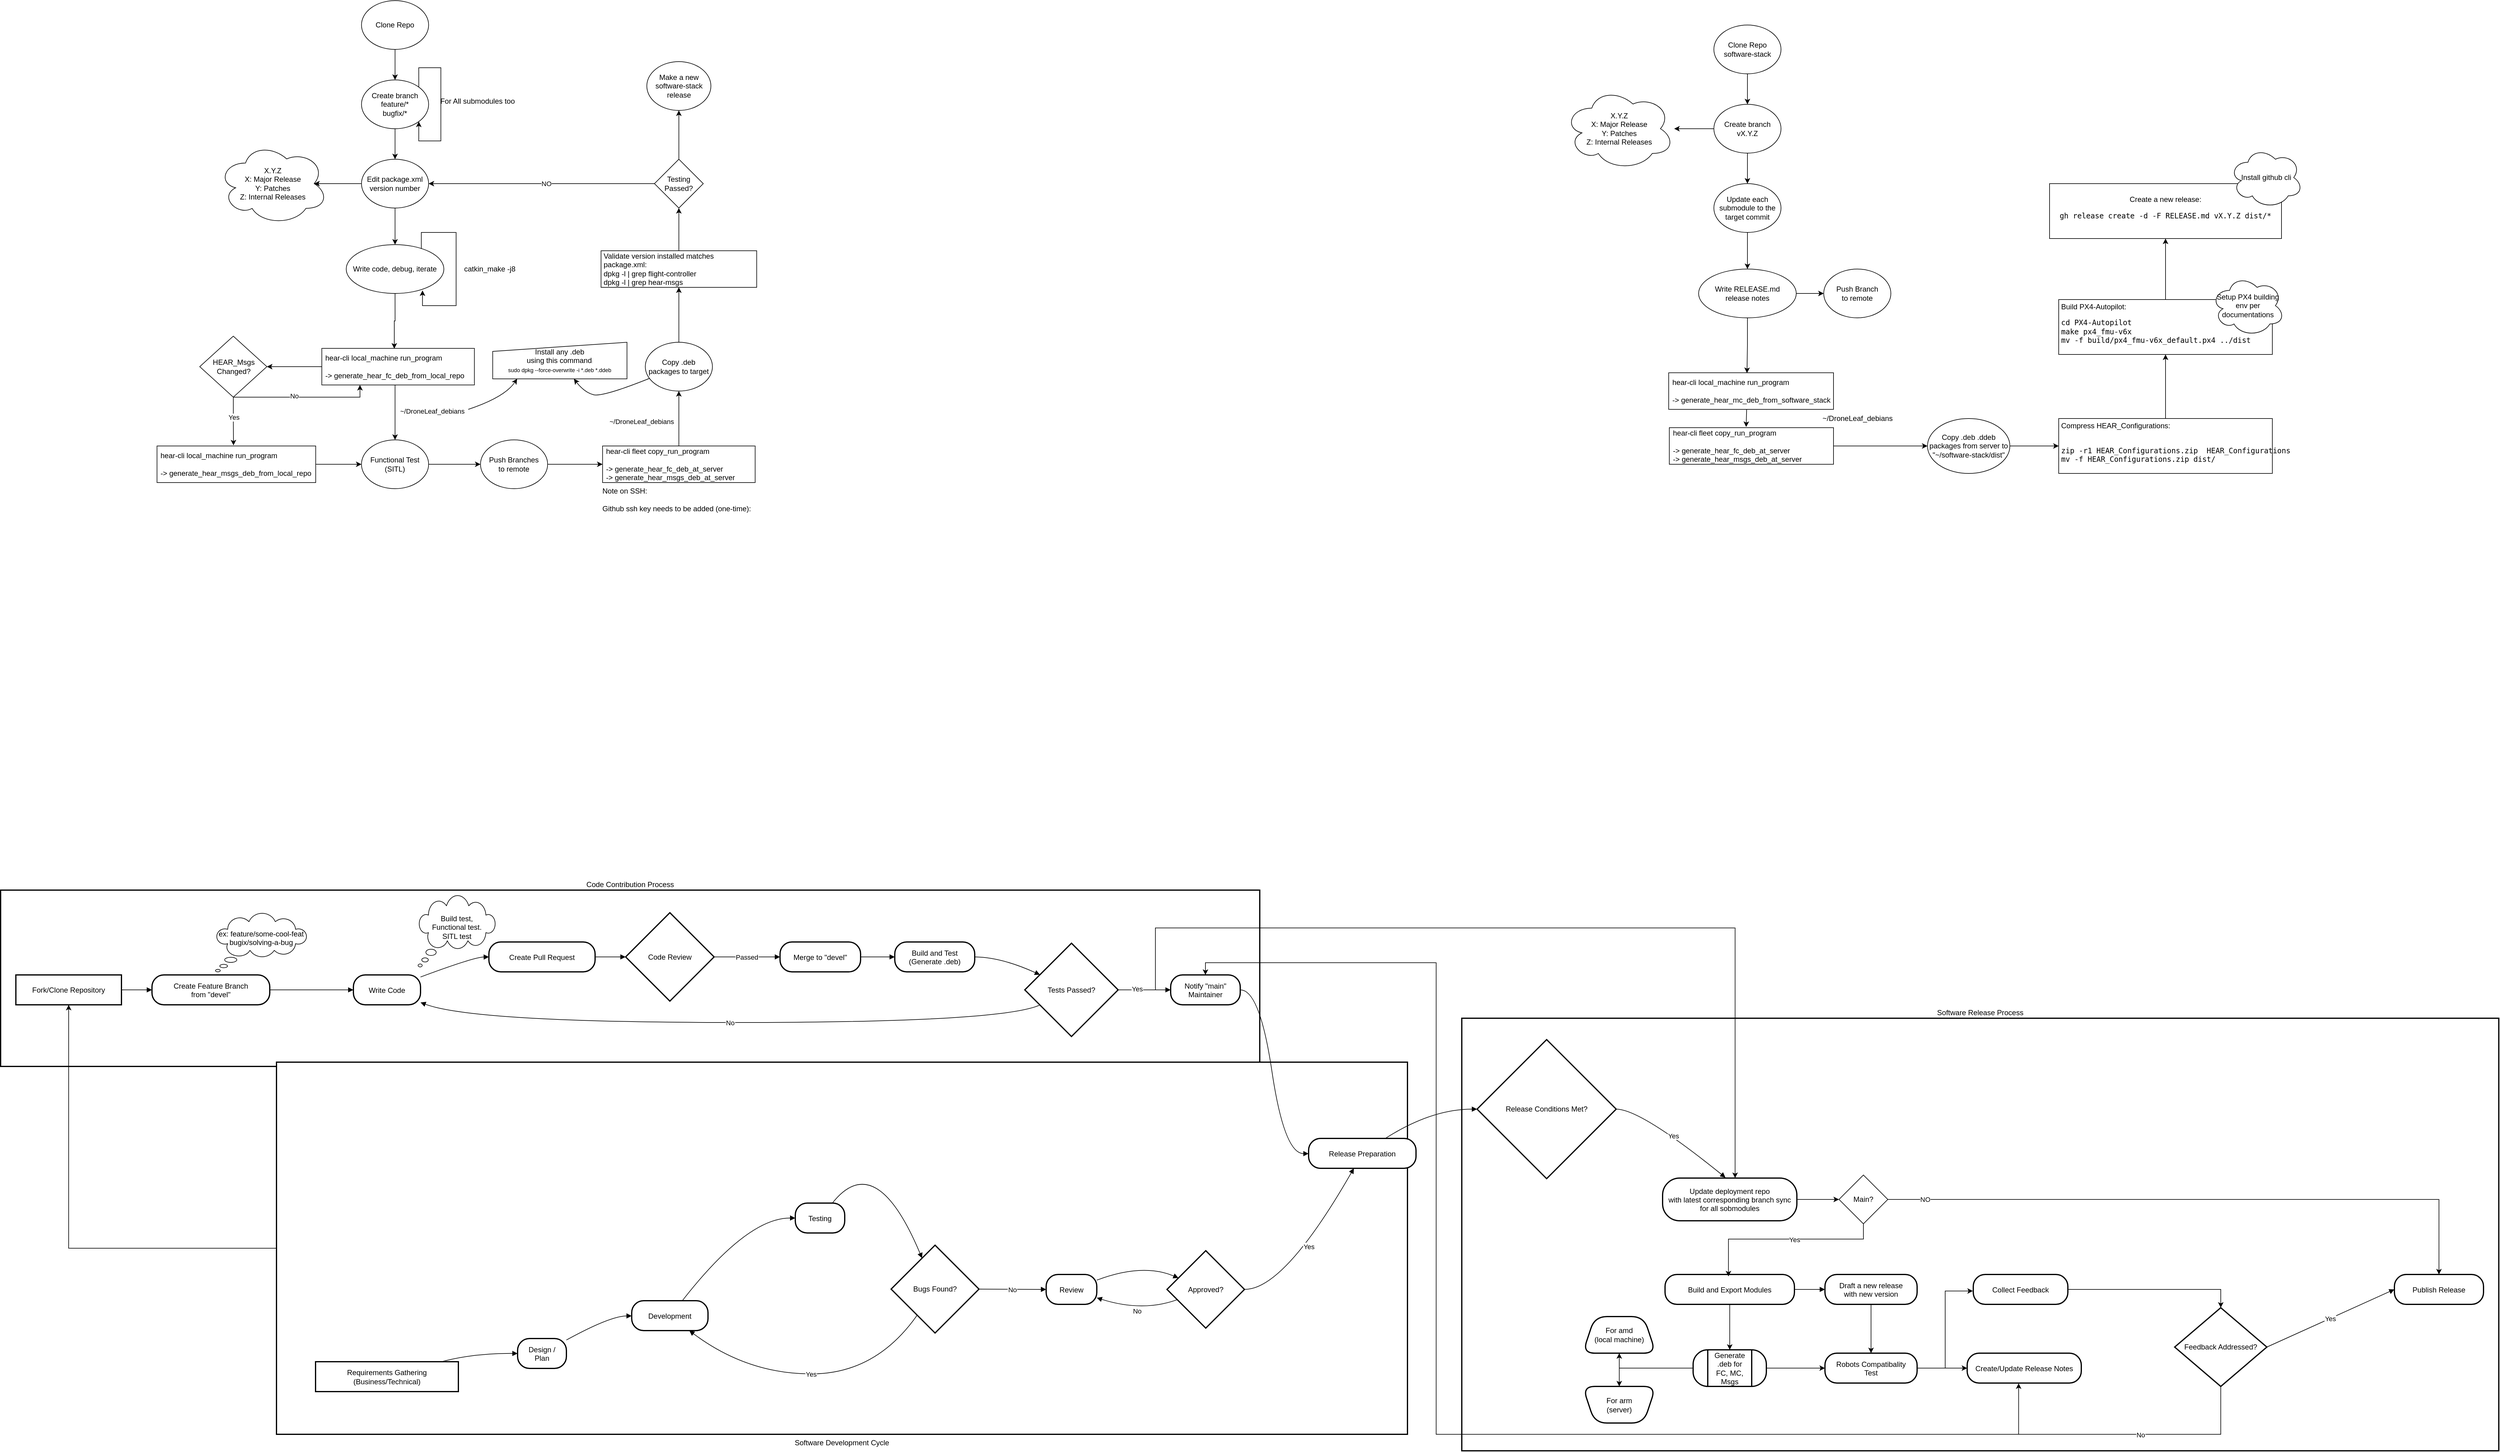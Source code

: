 <mxfile version="26.2.2">
  <diagram name="Page-1" id="k66y7jPjU1f3B72YmLSx">
    <mxGraphModel dx="5983" dy="4837" grid="1" gridSize="10" guides="1" tooltips="1" connect="1" arrows="1" fold="1" page="1" pageScale="1" pageWidth="2336" pageHeight="1654" math="0" shadow="0">
      <root>
        <mxCell id="0" />
        <mxCell id="1" parent="0" />
        <mxCell id="eCbq10LQhTBuh1v19OIQ-1" value="Software Release Process" style="whiteSpace=wrap;strokeWidth=2;labelPosition=center;verticalLabelPosition=top;align=center;verticalAlign=bottom;" vertex="1" parent="1">
          <mxGeometry x="2402" y="218" width="1699" height="709" as="geometry" />
        </mxCell>
        <mxCell id="eCbq10LQhTBuh1v19OIQ-2" value="Code Contribution Process" style="whiteSpace=wrap;strokeWidth=2;labelPosition=center;verticalLabelPosition=top;align=center;verticalAlign=bottom;" vertex="1" parent="1">
          <mxGeometry x="8" y="8" width="2063" height="289" as="geometry" />
        </mxCell>
        <mxCell id="eCbq10LQhTBuh1v19OIQ-3" style="edgeStyle=orthogonalEdgeStyle;rounded=0;orthogonalLoop=1;jettySize=auto;html=1;" edge="1" parent="1" source="eCbq10LQhTBuh1v19OIQ-4" target="eCbq10LQhTBuh1v19OIQ-13">
          <mxGeometry relative="1" as="geometry" />
        </mxCell>
        <mxCell id="eCbq10LQhTBuh1v19OIQ-4" value="Software Development Cycle" style="whiteSpace=wrap;strokeWidth=2;labelPosition=center;verticalLabelPosition=bottom;align=center;verticalAlign=top;" vertex="1" parent="1">
          <mxGeometry x="460" y="290" width="1853" height="610" as="geometry" />
        </mxCell>
        <mxCell id="eCbq10LQhTBuh1v19OIQ-5" value="Requirements Gathering &#xa;(Business/Technical)" style="whiteSpace=wrap;strokeWidth=2;" vertex="1" parent="1">
          <mxGeometry x="524" y="781" width="234" height="49" as="geometry" />
        </mxCell>
        <mxCell id="eCbq10LQhTBuh1v19OIQ-6" value="Design /&#xa;Plan" style="rounded=1;arcSize=40;strokeWidth=2" vertex="1" parent="1">
          <mxGeometry x="855" y="743" width="80" height="49" as="geometry" />
        </mxCell>
        <mxCell id="eCbq10LQhTBuh1v19OIQ-7" value="Development" style="rounded=1;arcSize=40;strokeWidth=2" vertex="1" parent="1">
          <mxGeometry x="1042" y="681" width="125" height="49" as="geometry" />
        </mxCell>
        <mxCell id="eCbq10LQhTBuh1v19OIQ-8" value="Testing" style="rounded=1;arcSize=40;strokeWidth=2" vertex="1" parent="1">
          <mxGeometry x="1310" y="521" width="81" height="49" as="geometry" />
        </mxCell>
        <mxCell id="eCbq10LQhTBuh1v19OIQ-9" value="Bugs Found?" style="rhombus;strokeWidth=2;whiteSpace=wrap;" vertex="1" parent="1">
          <mxGeometry x="1467" y="590" width="144" height="144" as="geometry" />
        </mxCell>
        <mxCell id="eCbq10LQhTBuh1v19OIQ-10" value="Review" style="rounded=1;arcSize=40;strokeWidth=2" vertex="1" parent="1">
          <mxGeometry x="1721" y="638" width="83" height="49" as="geometry" />
        </mxCell>
        <mxCell id="eCbq10LQhTBuh1v19OIQ-11" value="Approved?" style="rhombus;strokeWidth=2;whiteSpace=wrap;" vertex="1" parent="1">
          <mxGeometry x="1919" y="599" width="127" height="127" as="geometry" />
        </mxCell>
        <mxCell id="eCbq10LQhTBuh1v19OIQ-12" value="Release Preparation" style="rounded=1;arcSize=40;strokeWidth=2" vertex="1" parent="1">
          <mxGeometry x="2151" y="415" width="176" height="49" as="geometry" />
        </mxCell>
        <mxCell id="eCbq10LQhTBuh1v19OIQ-13" value="Fork/Clone Repository" style="whiteSpace=wrap;strokeWidth=2;" vertex="1" parent="1">
          <mxGeometry x="33" y="147" width="173" height="49" as="geometry" />
        </mxCell>
        <mxCell id="eCbq10LQhTBuh1v19OIQ-14" value="Create Feature Branch&#xa;from &quot;devel&quot;" style="rounded=1;arcSize=40;strokeWidth=2" vertex="1" parent="1">
          <mxGeometry x="256" y="147" width="193" height="49" as="geometry" />
        </mxCell>
        <mxCell id="eCbq10LQhTBuh1v19OIQ-15" value="Write Code" style="rounded=1;arcSize=40;strokeWidth=2" vertex="1" parent="1">
          <mxGeometry x="586" y="147" width="110" height="49" as="geometry" />
        </mxCell>
        <mxCell id="eCbq10LQhTBuh1v19OIQ-16" value="Create Pull Request" style="rounded=1;arcSize=40;strokeWidth=2" vertex="1" parent="1">
          <mxGeometry x="808" y="93" width="174" height="49" as="geometry" />
        </mxCell>
        <mxCell id="eCbq10LQhTBuh1v19OIQ-17" value="Code Review" style="rhombus;strokeWidth=2;whiteSpace=wrap;" vertex="1" parent="1">
          <mxGeometry x="1032" y="45" width="145" height="145" as="geometry" />
        </mxCell>
        <mxCell id="eCbq10LQhTBuh1v19OIQ-18" value="Merge to &quot;devel&quot;" style="rounded=1;arcSize=40;strokeWidth=2" vertex="1" parent="1">
          <mxGeometry x="1285" y="93" width="132" height="49" as="geometry" />
        </mxCell>
        <mxCell id="eCbq10LQhTBuh1v19OIQ-19" value="Build and Test&#xa;(Generate .deb)" style="rounded=1;arcSize=40;strokeWidth=2" vertex="1" parent="1">
          <mxGeometry x="1473" y="93" width="131" height="49" as="geometry" />
        </mxCell>
        <mxCell id="eCbq10LQhTBuh1v19OIQ-20" value="Tests Passed?" style="rhombus;strokeWidth=2;whiteSpace=wrap;" vertex="1" parent="1">
          <mxGeometry x="1686" y="95" width="153" height="153" as="geometry" />
        </mxCell>
        <mxCell id="eCbq10LQhTBuh1v19OIQ-21" value="Notify &quot;main&quot;&#xa;Maintainer" style="rounded=1;arcSize=40;strokeWidth=2" vertex="1" parent="1">
          <mxGeometry x="1925" y="147" width="114" height="49" as="geometry" />
        </mxCell>
        <mxCell id="eCbq10LQhTBuh1v19OIQ-22" value="Release Conditions Met?" style="rhombus;strokeWidth=2;whiteSpace=wrap;" vertex="1" parent="1">
          <mxGeometry x="2427" y="253" width="228" height="228" as="geometry" />
        </mxCell>
        <mxCell id="eCbq10LQhTBuh1v19OIQ-23" value="" style="edgeStyle=orthogonalEdgeStyle;rounded=0;orthogonalLoop=1;jettySize=auto;html=1;" edge="1" parent="1" source="eCbq10LQhTBuh1v19OIQ-24" target="eCbq10LQhTBuh1v19OIQ-58">
          <mxGeometry relative="1" as="geometry" />
        </mxCell>
        <mxCell id="eCbq10LQhTBuh1v19OIQ-24" value="Build and Export Modules" style="rounded=1;arcSize=40;strokeWidth=2" vertex="1" parent="1">
          <mxGeometry x="2735" y="638" width="212" height="49" as="geometry" />
        </mxCell>
        <mxCell id="eCbq10LQhTBuh1v19OIQ-25" style="edgeStyle=orthogonalEdgeStyle;rounded=0;orthogonalLoop=1;jettySize=auto;html=1;" edge="1" parent="1" source="eCbq10LQhTBuh1v19OIQ-26" target="eCbq10LQhTBuh1v19OIQ-73">
          <mxGeometry relative="1" as="geometry" />
        </mxCell>
        <mxCell id="eCbq10LQhTBuh1v19OIQ-26" value="Draft a new release&#xa;with new version" style="rounded=1;arcSize=40;strokeWidth=2" vertex="1" parent="1">
          <mxGeometry x="2997" y="638" width="151" height="49" as="geometry" />
        </mxCell>
        <mxCell id="eCbq10LQhTBuh1v19OIQ-27" value="Create/Update Release Notes" style="rounded=1;arcSize=40;strokeWidth=2" vertex="1" parent="1">
          <mxGeometry x="3230" y="767" width="187" height="49" as="geometry" />
        </mxCell>
        <mxCell id="eCbq10LQhTBuh1v19OIQ-28" style="edgeStyle=orthogonalEdgeStyle;rounded=0;orthogonalLoop=1;jettySize=auto;html=1;entryX=0.5;entryY=0;entryDx=0;entryDy=0;" edge="1" parent="1" source="eCbq10LQhTBuh1v19OIQ-29" target="eCbq10LQhTBuh1v19OIQ-31">
          <mxGeometry relative="1" as="geometry" />
        </mxCell>
        <mxCell id="eCbq10LQhTBuh1v19OIQ-29" value="Collect Feedback" style="rounded=1;arcSize=40;strokeWidth=2" vertex="1" parent="1">
          <mxGeometry x="3240" y="638" width="155" height="49" as="geometry" />
        </mxCell>
        <mxCell id="eCbq10LQhTBuh1v19OIQ-30" style="edgeStyle=orthogonalEdgeStyle;rounded=0;orthogonalLoop=1;jettySize=auto;html=1;entryX=0.5;entryY=0;entryDx=0;entryDy=0;" edge="1" parent="1" source="eCbq10LQhTBuh1v19OIQ-31" target="eCbq10LQhTBuh1v19OIQ-21">
          <mxGeometry relative="1" as="geometry">
            <Array as="points">
              <mxPoint x="3646" y="900" />
              <mxPoint x="2360" y="900" />
              <mxPoint x="2360" y="127" />
              <mxPoint x="1982" y="127" />
            </Array>
          </mxGeometry>
        </mxCell>
        <mxCell id="eCbq10LQhTBuh1v19OIQ-31" value="Feedback Addressed?" style="rhombus;strokeWidth=2;whiteSpace=wrap;" vertex="1" parent="1">
          <mxGeometry x="3570" y="692.5" width="151" height="129" as="geometry" />
        </mxCell>
        <mxCell id="eCbq10LQhTBuh1v19OIQ-32" value="Publish Release" style="rounded=1;arcSize=40;strokeWidth=2" vertex="1" parent="1">
          <mxGeometry x="3930" y="638" width="146" height="49" as="geometry" />
        </mxCell>
        <mxCell id="eCbq10LQhTBuh1v19OIQ-33" value="" style="curved=1;startArrow=none;endArrow=block;exitX=0.89;exitY=-0.01;entryX=0;entryY=0.5;" edge="1" parent="1" source="eCbq10LQhTBuh1v19OIQ-5" target="eCbq10LQhTBuh1v19OIQ-6">
          <mxGeometry relative="1" as="geometry">
            <Array as="points">
              <mxPoint x="783" y="767" />
            </Array>
          </mxGeometry>
        </mxCell>
        <mxCell id="eCbq10LQhTBuh1v19OIQ-34" value="" style="curved=1;startArrow=none;endArrow=block;exitX=1;exitY=0.05;entryX=0;entryY=0.51;" edge="1" parent="1" source="eCbq10LQhTBuh1v19OIQ-6" target="eCbq10LQhTBuh1v19OIQ-7">
          <mxGeometry relative="1" as="geometry">
            <Array as="points">
              <mxPoint x="1007" y="706" />
            </Array>
          </mxGeometry>
        </mxCell>
        <mxCell id="eCbq10LQhTBuh1v19OIQ-35" value="" style="curved=1;startArrow=none;endArrow=block;exitX=0.66;exitY=0.01;entryX=0;entryY=0.5;" edge="1" parent="1" source="eCbq10LQhTBuh1v19OIQ-7" target="eCbq10LQhTBuh1v19OIQ-8">
          <mxGeometry relative="1" as="geometry">
            <Array as="points">
              <mxPoint x="1231" y="545" />
            </Array>
          </mxGeometry>
        </mxCell>
        <mxCell id="eCbq10LQhTBuh1v19OIQ-36" value="" style="curved=1;startArrow=none;endArrow=block;exitX=0.75;exitY=0;entryX=0.29;entryY=0;" edge="1" parent="1" source="eCbq10LQhTBuh1v19OIQ-8" target="eCbq10LQhTBuh1v19OIQ-9">
          <mxGeometry relative="1" as="geometry">
            <Array as="points">
              <mxPoint x="1442" y="431" />
            </Array>
          </mxGeometry>
        </mxCell>
        <mxCell id="eCbq10LQhTBuh1v19OIQ-37" value="Yes" style="curved=1;startArrow=none;endArrow=block;exitX=0.15;exitY=1.01;entryX=0.76;entryY=1.01;" edge="1" parent="1" source="eCbq10LQhTBuh1v19OIQ-9" target="eCbq10LQhTBuh1v19OIQ-7">
          <mxGeometry relative="1" as="geometry">
            <Array as="points">
              <mxPoint x="1442" y="801" />
              <mxPoint x="1231" y="801" />
            </Array>
          </mxGeometry>
        </mxCell>
        <mxCell id="eCbq10LQhTBuh1v19OIQ-38" value="No" style="curved=1;startArrow=none;endArrow=block;exitX=1;exitY=0.5;entryX=0;entryY=0.5;" edge="1" parent="1" source="eCbq10LQhTBuh1v19OIQ-9" target="eCbq10LQhTBuh1v19OIQ-10">
          <mxGeometry relative="1" as="geometry">
            <Array as="points" />
          </mxGeometry>
        </mxCell>
        <mxCell id="eCbq10LQhTBuh1v19OIQ-39" value="" style="curved=1;startArrow=none;endArrow=block;exitX=1;exitY=0.19;entryX=0;entryY=0.29;" edge="1" parent="1" source="eCbq10LQhTBuh1v19OIQ-10" target="eCbq10LQhTBuh1v19OIQ-11">
          <mxGeometry relative="1" as="geometry">
            <Array as="points">
              <mxPoint x="1879" y="619" />
            </Array>
          </mxGeometry>
        </mxCell>
        <mxCell id="eCbq10LQhTBuh1v19OIQ-40" value="Yes" style="curved=1;startArrow=none;endArrow=block;exitX=1;exitY=0.5;entryX=0.42;entryY=1.01;" edge="1" parent="1" source="eCbq10LQhTBuh1v19OIQ-11" target="eCbq10LQhTBuh1v19OIQ-12">
          <mxGeometry relative="1" as="geometry">
            <Array as="points">
              <mxPoint x="2111" y="663" />
            </Array>
          </mxGeometry>
        </mxCell>
        <mxCell id="eCbq10LQhTBuh1v19OIQ-41" value="No" style="curved=1;startArrow=none;endArrow=block;exitX=0;exitY=0.68;entryX=1;entryY=0.78;" edge="1" parent="1" source="eCbq10LQhTBuh1v19OIQ-11" target="eCbq10LQhTBuh1v19OIQ-10">
          <mxGeometry relative="1" as="geometry">
            <Array as="points">
              <mxPoint x="1879" y="700" />
            </Array>
          </mxGeometry>
        </mxCell>
        <mxCell id="eCbq10LQhTBuh1v19OIQ-42" value="" style="curved=1;startArrow=none;endArrow=block;exitX=1;exitY=0.5;entryX=0;entryY=0.5;" edge="1" parent="1" source="eCbq10LQhTBuh1v19OIQ-13" target="eCbq10LQhTBuh1v19OIQ-14">
          <mxGeometry relative="1" as="geometry">
            <Array as="points" />
          </mxGeometry>
        </mxCell>
        <mxCell id="eCbq10LQhTBuh1v19OIQ-43" value="" style="curved=1;startArrow=none;endArrow=block;exitX=1;exitY=0.5;entryX=0;entryY=0.5;" edge="1" parent="1" source="eCbq10LQhTBuh1v19OIQ-14" target="eCbq10LQhTBuh1v19OIQ-15">
          <mxGeometry relative="1" as="geometry">
            <Array as="points" />
          </mxGeometry>
        </mxCell>
        <mxCell id="eCbq10LQhTBuh1v19OIQ-44" value="" style="curved=1;startArrow=none;endArrow=block;exitX=1;exitY=0.07;entryX=0;entryY=0.5;" edge="1" parent="1" source="eCbq10LQhTBuh1v19OIQ-15" target="eCbq10LQhTBuh1v19OIQ-16">
          <mxGeometry relative="1" as="geometry">
            <Array as="points">
              <mxPoint x="783" y="118" />
            </Array>
          </mxGeometry>
        </mxCell>
        <mxCell id="eCbq10LQhTBuh1v19OIQ-45" value="" style="curved=1;startArrow=none;endArrow=block;exitX=1;exitY=0.5;entryX=0;entryY=0.5;" edge="1" parent="1" source="eCbq10LQhTBuh1v19OIQ-16" target="eCbq10LQhTBuh1v19OIQ-17">
          <mxGeometry relative="1" as="geometry">
            <Array as="points" />
          </mxGeometry>
        </mxCell>
        <mxCell id="eCbq10LQhTBuh1v19OIQ-46" value="Passed" style="curved=1;startArrow=none;endArrow=block;exitX=1;exitY=0.5;entryX=0;entryY=0.5;" edge="1" parent="1" source="eCbq10LQhTBuh1v19OIQ-17" target="eCbq10LQhTBuh1v19OIQ-18">
          <mxGeometry relative="1" as="geometry">
            <Array as="points" />
          </mxGeometry>
        </mxCell>
        <mxCell id="eCbq10LQhTBuh1v19OIQ-47" value="" style="curved=1;startArrow=none;endArrow=block;exitX=1;exitY=0.5;entryX=0;entryY=0.5;" edge="1" parent="1" source="eCbq10LQhTBuh1v19OIQ-18" target="eCbq10LQhTBuh1v19OIQ-19">
          <mxGeometry relative="1" as="geometry">
            <Array as="points" />
          </mxGeometry>
        </mxCell>
        <mxCell id="eCbq10LQhTBuh1v19OIQ-48" value="" style="curved=1;startArrow=none;endArrow=block;exitX=1.01;exitY=0.5;entryX=0;entryY=0.26;" edge="1" parent="1" source="eCbq10LQhTBuh1v19OIQ-19" target="eCbq10LQhTBuh1v19OIQ-20">
          <mxGeometry relative="1" as="geometry">
            <Array as="points">
              <mxPoint x="1648" y="118" />
            </Array>
          </mxGeometry>
        </mxCell>
        <mxCell id="eCbq10LQhTBuh1v19OIQ-49" value="" style="curved=1;startArrow=none;endArrow=block;exitX=1.01;exitY=0.5;entryX=0;entryY=0.51;" edge="1" parent="1" source="eCbq10LQhTBuh1v19OIQ-21" target="eCbq10LQhTBuh1v19OIQ-12">
          <mxGeometry relative="1" as="geometry">
            <Array as="points">
              <mxPoint x="2071" y="171" />
              <mxPoint x="2111" y="440" />
            </Array>
          </mxGeometry>
        </mxCell>
        <mxCell id="eCbq10LQhTBuh1v19OIQ-50" value="No" style="curved=1;startArrow=none;endArrow=block;exitX=0;exitY=0.74;entryX=1;entryY=0.92;" edge="1" parent="1" source="eCbq10LQhTBuh1v19OIQ-20" target="eCbq10LQhTBuh1v19OIQ-15">
          <mxGeometry relative="1" as="geometry">
            <Array as="points">
              <mxPoint x="1648" y="225" />
              <mxPoint x="783" y="225" />
            </Array>
          </mxGeometry>
        </mxCell>
        <mxCell id="eCbq10LQhTBuh1v19OIQ-51" value="" style="curved=1;startArrow=none;endArrow=block;exitX=0.71;exitY=0.01;entryX=0;entryY=0.5;" edge="1" parent="1" source="eCbq10LQhTBuh1v19OIQ-12" target="eCbq10LQhTBuh1v19OIQ-22">
          <mxGeometry relative="1" as="geometry">
            <Array as="points">
              <mxPoint x="2352" y="367" />
            </Array>
          </mxGeometry>
        </mxCell>
        <mxCell id="eCbq10LQhTBuh1v19OIQ-52" value="Yes" style="curved=1;startArrow=none;endArrow=block;exitX=1;exitY=0.5;entryX=0.468;entryY=-0.012;entryDx=0;entryDy=0;entryPerimeter=0;" edge="1" parent="1" source="eCbq10LQhTBuh1v19OIQ-22" target="eCbq10LQhTBuh1v19OIQ-64">
          <mxGeometry relative="1" as="geometry">
            <Array as="points">
              <mxPoint x="2695" y="367" />
            </Array>
          </mxGeometry>
        </mxCell>
        <mxCell id="eCbq10LQhTBuh1v19OIQ-53" value="" style="curved=1;startArrow=none;endArrow=block;exitX=1;exitY=0.5;entryX=0;entryY=0.5;" edge="1" parent="1" source="eCbq10LQhTBuh1v19OIQ-24" target="eCbq10LQhTBuh1v19OIQ-26">
          <mxGeometry relative="1" as="geometry">
            <Array as="points" />
          </mxGeometry>
        </mxCell>
        <mxCell id="eCbq10LQhTBuh1v19OIQ-54" value="Yes" style="curved=1;startArrow=none;endArrow=block;exitX=1;exitY=0.5;entryX=0;entryY=0.5;" edge="1" parent="1" source="eCbq10LQhTBuh1v19OIQ-31" target="eCbq10LQhTBuh1v19OIQ-32">
          <mxGeometry relative="1" as="geometry">
            <Array as="points" />
          </mxGeometry>
        </mxCell>
        <mxCell id="eCbq10LQhTBuh1v19OIQ-55" value="ex: feature/some-cool-feat&lt;br&gt;&lt;div&gt;bugix/solving-a-bug&lt;/div&gt;&lt;div&gt;&lt;br&gt;&lt;/div&gt;" style="whiteSpace=wrap;html=1;shape=mxgraph.basic.cloud_callout" vertex="1" parent="1">
          <mxGeometry x="360" y="46" width="150" height="96" as="geometry" />
        </mxCell>
        <mxCell id="eCbq10LQhTBuh1v19OIQ-56" value="" style="edgeStyle=orthogonalEdgeStyle;rounded=0;orthogonalLoop=1;jettySize=auto;html=1;entryX=0.5;entryY=1;entryDx=0;entryDy=0;" edge="1" parent="1" source="eCbq10LQhTBuh1v19OIQ-58" target="eCbq10LQhTBuh1v19OIQ-59">
          <mxGeometry relative="1" as="geometry" />
        </mxCell>
        <mxCell id="eCbq10LQhTBuh1v19OIQ-57" style="edgeStyle=orthogonalEdgeStyle;rounded=0;orthogonalLoop=1;jettySize=auto;html=1;" edge="1" parent="1" source="eCbq10LQhTBuh1v19OIQ-58" target="eCbq10LQhTBuh1v19OIQ-73">
          <mxGeometry relative="1" as="geometry" />
        </mxCell>
        <mxCell id="eCbq10LQhTBuh1v19OIQ-58" value="Generate .deb for&lt;br&gt;FC, MC, Msgs" style="shape=process;whiteSpace=wrap;html=1;backgroundOutline=1;rounded=1;arcSize=40;strokeWidth=2;" vertex="1" parent="1">
          <mxGeometry x="2781" y="761.5" width="120" height="60" as="geometry" />
        </mxCell>
        <mxCell id="eCbq10LQhTBuh1v19OIQ-59" value="For amd&lt;br&gt;(local machine)" style="shape=trapezoid;perimeter=trapezoidPerimeter;whiteSpace=wrap;html=1;fixedSize=1;rounded=1;arcSize=40;strokeWidth=2;" vertex="1" parent="1">
          <mxGeometry x="2600" y="707" width="120" height="60" as="geometry" />
        </mxCell>
        <mxCell id="eCbq10LQhTBuh1v19OIQ-60" value="" style="shape=trapezoid;perimeter=trapezoidPerimeter;whiteSpace=wrap;html=1;fixedSize=1;rounded=1;arcSize=40;strokeWidth=2;rotation=-180;" vertex="1" parent="1">
          <mxGeometry x="2600" y="821.5" width="120" height="60" as="geometry" />
        </mxCell>
        <mxCell id="eCbq10LQhTBuh1v19OIQ-61" style="edgeStyle=orthogonalEdgeStyle;rounded=0;orthogonalLoop=1;jettySize=auto;html=1;entryX=0.5;entryY=1;entryDx=0;entryDy=0;" edge="1" parent="1" source="eCbq10LQhTBuh1v19OIQ-58" target="eCbq10LQhTBuh1v19OIQ-60">
          <mxGeometry relative="1" as="geometry" />
        </mxCell>
        <mxCell id="eCbq10LQhTBuh1v19OIQ-62" value="&lt;div&gt;For arm&lt;/div&gt;&lt;div&gt;(server)&lt;br&gt;&lt;/div&gt;" style="text;html=1;align=center;verticalAlign=middle;whiteSpace=wrap;rounded=0;" vertex="1" parent="1">
          <mxGeometry x="2630" y="837" width="60" height="30" as="geometry" />
        </mxCell>
        <mxCell id="eCbq10LQhTBuh1v19OIQ-63" style="edgeStyle=orthogonalEdgeStyle;rounded=0;orthogonalLoop=1;jettySize=auto;html=1;" edge="1" parent="1" source="eCbq10LQhTBuh1v19OIQ-64" target="eCbq10LQhTBuh1v19OIQ-69">
          <mxGeometry relative="1" as="geometry" />
        </mxCell>
        <mxCell id="eCbq10LQhTBuh1v19OIQ-64" value="Update deployment repo&#xa;with latest corresponding branch sync&#xa;for all sobmodules" style="rounded=1;arcSize=40;strokeWidth=2" vertex="1" parent="1">
          <mxGeometry x="2731" y="480" width="220" height="70" as="geometry" />
        </mxCell>
        <mxCell id="eCbq10LQhTBuh1v19OIQ-65" value="Build test,&lt;br&gt;Functional test.&lt;br&gt;SITL test&lt;div&gt;&lt;br&gt;&lt;/div&gt;" style="whiteSpace=wrap;html=1;shape=mxgraph.basic.cloud_callout" vertex="1" parent="1">
          <mxGeometry x="692" y="17" width="127" height="117" as="geometry" />
        </mxCell>
        <mxCell id="eCbq10LQhTBuh1v19OIQ-66" style="edgeStyle=orthogonalEdgeStyle;rounded=0;orthogonalLoop=1;jettySize=auto;html=1;entryX=0.54;entryY=-0.001;entryDx=0;entryDy=0;entryPerimeter=0;" edge="1" parent="1" source="eCbq10LQhTBuh1v19OIQ-20" target="eCbq10LQhTBuh1v19OIQ-64">
          <mxGeometry relative="1" as="geometry">
            <Array as="points">
              <mxPoint x="1900" y="171" />
              <mxPoint x="1900" y="70" />
              <mxPoint x="2850" y="70" />
            </Array>
          </mxGeometry>
        </mxCell>
        <mxCell id="eCbq10LQhTBuh1v19OIQ-67" style="edgeStyle=orthogonalEdgeStyle;rounded=0;orthogonalLoop=1;jettySize=auto;html=1;" edge="1" parent="1" source="eCbq10LQhTBuh1v19OIQ-69" target="eCbq10LQhTBuh1v19OIQ-32">
          <mxGeometry relative="1" as="geometry" />
        </mxCell>
        <mxCell id="eCbq10LQhTBuh1v19OIQ-68" value="NO" style="edgeLabel;html=1;align=center;verticalAlign=middle;resizable=0;points=[];" vertex="1" connectable="0" parent="eCbq10LQhTBuh1v19OIQ-67">
          <mxGeometry x="-0.369" y="1" relative="1" as="geometry">
            <mxPoint x="-263" y="1" as="offset" />
          </mxGeometry>
        </mxCell>
        <mxCell id="eCbq10LQhTBuh1v19OIQ-69" value="Main?" style="rhombus;whiteSpace=wrap;html=1;" vertex="1" parent="1">
          <mxGeometry x="3020" y="475" width="80" height="80" as="geometry" />
        </mxCell>
        <mxCell id="eCbq10LQhTBuh1v19OIQ-70" style="edgeStyle=orthogonalEdgeStyle;rounded=0;orthogonalLoop=1;jettySize=auto;html=1;entryX=0.49;entryY=0.064;entryDx=0;entryDy=0;entryPerimeter=0;" edge="1" parent="1" source="eCbq10LQhTBuh1v19OIQ-69" target="eCbq10LQhTBuh1v19OIQ-24">
          <mxGeometry relative="1" as="geometry">
            <Array as="points">
              <mxPoint x="3060" y="580" />
              <mxPoint x="2839" y="580" />
            </Array>
          </mxGeometry>
        </mxCell>
        <mxCell id="eCbq10LQhTBuh1v19OIQ-71" value="Yes" style="edgeLabel;html=1;align=center;verticalAlign=middle;resizable=0;points=[];" vertex="1" connectable="0" parent="eCbq10LQhTBuh1v19OIQ-70">
          <mxGeometry x="-0.1" y="1" relative="1" as="geometry">
            <mxPoint as="offset" />
          </mxGeometry>
        </mxCell>
        <mxCell id="eCbq10LQhTBuh1v19OIQ-72" style="edgeStyle=orthogonalEdgeStyle;rounded=0;orthogonalLoop=1;jettySize=auto;html=1;" edge="1" parent="1" source="eCbq10LQhTBuh1v19OIQ-73" target="eCbq10LQhTBuh1v19OIQ-27">
          <mxGeometry relative="1" as="geometry" />
        </mxCell>
        <mxCell id="eCbq10LQhTBuh1v19OIQ-73" value="Robots Compatibality&#xa;Test" style="rounded=1;arcSize=40;strokeWidth=2" vertex="1" parent="1">
          <mxGeometry x="2997" y="767" width="151" height="49" as="geometry" />
        </mxCell>
        <mxCell id="eCbq10LQhTBuh1v19OIQ-74" style="edgeStyle=orthogonalEdgeStyle;rounded=0;orthogonalLoop=1;jettySize=auto;html=1;entryX=-0.004;entryY=0.553;entryDx=0;entryDy=0;entryPerimeter=0;" edge="1" parent="1" source="eCbq10LQhTBuh1v19OIQ-73" target="eCbq10LQhTBuh1v19OIQ-29">
          <mxGeometry relative="1" as="geometry" />
        </mxCell>
        <mxCell id="eCbq10LQhTBuh1v19OIQ-75" style="edgeStyle=orthogonalEdgeStyle;rounded=0;orthogonalLoop=1;jettySize=auto;html=1;entryX=0.451;entryY=1.01;entryDx=0;entryDy=0;entryPerimeter=0;" edge="1" parent="1" source="eCbq10LQhTBuh1v19OIQ-31" target="eCbq10LQhTBuh1v19OIQ-27">
          <mxGeometry relative="1" as="geometry">
            <Array as="points">
              <mxPoint x="3646" y="900" />
              <mxPoint x="3314" y="900" />
            </Array>
          </mxGeometry>
        </mxCell>
        <mxCell id="eCbq10LQhTBuh1v19OIQ-76" value="No" style="edgeLabel;html=1;align=center;verticalAlign=middle;resizable=0;points=[];" vertex="1" connectable="0" parent="eCbq10LQhTBuh1v19OIQ-75">
          <mxGeometry x="-0.146" y="1" relative="1" as="geometry">
            <mxPoint as="offset" />
          </mxGeometry>
        </mxCell>
        <mxCell id="eCbq10LQhTBuh1v19OIQ-77" value="Yes" style="curved=1;startArrow=none;endArrow=block;exitX=1;exitY=0.5;entryX=0;entryY=0.5;entryDx=0;entryDy=0;" edge="1" parent="1" target="eCbq10LQhTBuh1v19OIQ-21">
          <mxGeometry x="-0.233" y="1" relative="1" as="geometry">
            <Array as="points" />
            <mxPoint x="1837" y="171.5" as="sourcePoint" />
            <mxPoint x="1923" y="171.5" as="targetPoint" />
            <mxPoint y="-1" as="offset" />
          </mxGeometry>
        </mxCell>
        <mxCell id="eCbq10LQhTBuh1v19OIQ-78" style="edgeStyle=orthogonalEdgeStyle;rounded=0;orthogonalLoop=1;jettySize=auto;html=1;entryX=0.5;entryY=0;entryDx=0;entryDy=0;" edge="1" parent="1" source="eCbq10LQhTBuh1v19OIQ-79" target="eCbq10LQhTBuh1v19OIQ-81">
          <mxGeometry relative="1" as="geometry" />
        </mxCell>
        <mxCell id="eCbq10LQhTBuh1v19OIQ-79" value="Clone Repo" style="ellipse;whiteSpace=wrap;html=1;" vertex="1" parent="1">
          <mxGeometry x="599.25" y="-1450" width="110" height="80" as="geometry" />
        </mxCell>
        <mxCell id="eCbq10LQhTBuh1v19OIQ-80" style="edgeStyle=orthogonalEdgeStyle;rounded=0;orthogonalLoop=1;jettySize=auto;html=1;entryX=0.5;entryY=0;entryDx=0;entryDy=0;" edge="1" parent="1" source="eCbq10LQhTBuh1v19OIQ-81" target="eCbq10LQhTBuh1v19OIQ-85">
          <mxGeometry relative="1" as="geometry" />
        </mxCell>
        <mxCell id="eCbq10LQhTBuh1v19OIQ-81" value="Create branch&lt;br&gt;feature/*&lt;br&gt;bugfix/*" style="ellipse;whiteSpace=wrap;html=1;" vertex="1" parent="1">
          <mxGeometry x="599.25" y="-1320" width="110" height="80" as="geometry" />
        </mxCell>
        <mxCell id="eCbq10LQhTBuh1v19OIQ-82" style="edgeStyle=orthogonalEdgeStyle;rounded=0;orthogonalLoop=1;jettySize=auto;html=1;entryX=1;entryY=1;entryDx=0;entryDy=0;exitX=1;exitY=0;exitDx=0;exitDy=0;" edge="1" parent="1" source="eCbq10LQhTBuh1v19OIQ-81" target="eCbq10LQhTBuh1v19OIQ-81">
          <mxGeometry relative="1" as="geometry" />
        </mxCell>
        <mxCell id="eCbq10LQhTBuh1v19OIQ-83" value="For All submodules too" style="text;html=1;align=center;verticalAlign=middle;resizable=0;points=[];autosize=1;strokeColor=none;fillColor=none;" vertex="1" parent="1">
          <mxGeometry x="714.25" y="-1300" width="150" height="30" as="geometry" />
        </mxCell>
        <mxCell id="eCbq10LQhTBuh1v19OIQ-84" style="edgeStyle=orthogonalEdgeStyle;rounded=0;orthogonalLoop=1;jettySize=auto;html=1;entryX=0.5;entryY=0;entryDx=0;entryDy=0;" edge="1" parent="1" source="eCbq10LQhTBuh1v19OIQ-85" target="eCbq10LQhTBuh1v19OIQ-87">
          <mxGeometry relative="1" as="geometry" />
        </mxCell>
        <mxCell id="eCbq10LQhTBuh1v19OIQ-85" value="Edit package.xml&lt;br&gt;version number" style="ellipse;whiteSpace=wrap;html=1;" vertex="1" parent="1">
          <mxGeometry x="599.25" y="-1190" width="110" height="80" as="geometry" />
        </mxCell>
        <mxCell id="eCbq10LQhTBuh1v19OIQ-86" value="" style="group" vertex="1" connectable="0" parent="1">
          <mxGeometry x="574.25" y="-1050" width="290" height="80" as="geometry" />
        </mxCell>
        <mxCell id="eCbq10LQhTBuh1v19OIQ-87" value="Write code, debug, iterate" style="ellipse;whiteSpace=wrap;html=1;" vertex="1" parent="eCbq10LQhTBuh1v19OIQ-86">
          <mxGeometry width="160" height="80" as="geometry" />
        </mxCell>
        <mxCell id="eCbq10LQhTBuh1v19OIQ-88" style="edgeStyle=orthogonalEdgeStyle;rounded=0;orthogonalLoop=1;jettySize=auto;html=1;exitX=0.769;exitY=0.088;exitDx=0;exitDy=0;exitPerimeter=0;entryX=0.781;entryY=0.938;entryDx=0;entryDy=0;entryPerimeter=0;" edge="1" parent="eCbq10LQhTBuh1v19OIQ-86" source="eCbq10LQhTBuh1v19OIQ-87" target="eCbq10LQhTBuh1v19OIQ-87">
          <mxGeometry relative="1" as="geometry" />
        </mxCell>
        <mxCell id="eCbq10LQhTBuh1v19OIQ-89" value="catkin_make -j8" style="text;html=1;align=center;verticalAlign=middle;resizable=0;points=[];autosize=1;strokeColor=none;fillColor=none;" vertex="1" parent="eCbq10LQhTBuh1v19OIQ-86">
          <mxGeometry x="180" y="25" width="110" height="30" as="geometry" />
        </mxCell>
        <mxCell id="eCbq10LQhTBuh1v19OIQ-90" value="X.Y.Z&lt;br&gt;X: Major Release&lt;br&gt;Y: Patches&lt;br&gt;Z: Internal Releases" style="ellipse;shape=cloud;whiteSpace=wrap;html=1;align=center;" vertex="1" parent="1">
          <mxGeometry x="364.25" y="-1217.5" width="180" height="135" as="geometry" />
        </mxCell>
        <mxCell id="eCbq10LQhTBuh1v19OIQ-91" style="edgeStyle=orthogonalEdgeStyle;rounded=0;orthogonalLoop=1;jettySize=auto;html=1;entryX=0.875;entryY=0.5;entryDx=0;entryDy=0;entryPerimeter=0;" edge="1" parent="1" source="eCbq10LQhTBuh1v19OIQ-85" target="eCbq10LQhTBuh1v19OIQ-90">
          <mxGeometry relative="1" as="geometry" />
        </mxCell>
        <mxCell id="eCbq10LQhTBuh1v19OIQ-92" style="edgeStyle=orthogonalEdgeStyle;rounded=0;orthogonalLoop=1;jettySize=auto;html=1;entryX=0.5;entryY=0;entryDx=0;entryDy=0;" edge="1" parent="1" source="eCbq10LQhTBuh1v19OIQ-95" target="eCbq10LQhTBuh1v19OIQ-98">
          <mxGeometry relative="1" as="geometry">
            <Array as="points">
              <mxPoint x="654.25" y="-810" />
              <mxPoint x="654.25" y="-810" />
            </Array>
          </mxGeometry>
        </mxCell>
        <mxCell id="eCbq10LQhTBuh1v19OIQ-93" value="~/DroneLeaf_debians" style="edgeLabel;html=1;align=center;verticalAlign=middle;resizable=0;points=[];" vertex="1" connectable="0" parent="eCbq10LQhTBuh1v19OIQ-92">
          <mxGeometry x="0.102" y="1" relative="1" as="geometry">
            <mxPoint x="59" y="-7" as="offset" />
          </mxGeometry>
        </mxCell>
        <mxCell id="eCbq10LQhTBuh1v19OIQ-94" value="" style="edgeStyle=orthogonalEdgeStyle;rounded=0;orthogonalLoop=1;jettySize=auto;html=1;" edge="1" parent="1" source="eCbq10LQhTBuh1v19OIQ-95" target="eCbq10LQhTBuh1v19OIQ-103">
          <mxGeometry relative="1" as="geometry" />
        </mxCell>
        <mxCell id="eCbq10LQhTBuh1v19OIQ-95" value="&lt;div&gt;hear-cli local_machine run_program&lt;br&gt;&lt;br&gt;&lt;/div&gt;-&amp;gt; generate_hear_fc_deb_from_local_repo" style="whiteSpace=wrap;html=1;labelPosition=center;verticalLabelPosition=middle;align=left;verticalAlign=middle;spacingLeft=2;spacing=4;" vertex="1" parent="1">
          <mxGeometry x="534.25" y="-880" width="250" height="60" as="geometry" />
        </mxCell>
        <mxCell id="eCbq10LQhTBuh1v19OIQ-96" style="edgeStyle=orthogonalEdgeStyle;rounded=0;orthogonalLoop=1;jettySize=auto;html=1;entryX=0.475;entryY=0.008;entryDx=0;entryDy=0;entryPerimeter=0;" edge="1" parent="1" source="eCbq10LQhTBuh1v19OIQ-87" target="eCbq10LQhTBuh1v19OIQ-95">
          <mxGeometry relative="1" as="geometry" />
        </mxCell>
        <mxCell id="eCbq10LQhTBuh1v19OIQ-97" style="edgeStyle=orthogonalEdgeStyle;rounded=0;orthogonalLoop=1;jettySize=auto;html=1;" edge="1" parent="1" source="eCbq10LQhTBuh1v19OIQ-98" target="eCbq10LQhTBuh1v19OIQ-109">
          <mxGeometry relative="1" as="geometry" />
        </mxCell>
        <mxCell id="eCbq10LQhTBuh1v19OIQ-98" value="Functional Test&lt;br&gt;(SITL)" style="ellipse;whiteSpace=wrap;html=1;" vertex="1" parent="1">
          <mxGeometry x="599.25" y="-730" width="110" height="80" as="geometry" />
        </mxCell>
        <mxCell id="eCbq10LQhTBuh1v19OIQ-99" style="edgeStyle=orthogonalEdgeStyle;rounded=0;orthogonalLoop=1;jettySize=auto;html=1;entryX=0.25;entryY=1;entryDx=0;entryDy=0;exitX=0.5;exitY=1;exitDx=0;exitDy=0;" edge="1" parent="1" source="eCbq10LQhTBuh1v19OIQ-103" target="eCbq10LQhTBuh1v19OIQ-95">
          <mxGeometry relative="1" as="geometry">
            <Array as="points">
              <mxPoint x="596.25" y="-800" />
            </Array>
          </mxGeometry>
        </mxCell>
        <mxCell id="eCbq10LQhTBuh1v19OIQ-100" value="No" style="edgeLabel;html=1;align=center;verticalAlign=middle;resizable=0;points=[];" vertex="1" connectable="0" parent="eCbq10LQhTBuh1v19OIQ-99">
          <mxGeometry x="-0.128" y="2" relative="1" as="geometry">
            <mxPoint as="offset" />
          </mxGeometry>
        </mxCell>
        <mxCell id="eCbq10LQhTBuh1v19OIQ-101" style="edgeStyle=orthogonalEdgeStyle;rounded=0;orthogonalLoop=1;jettySize=auto;html=1;entryX=0.482;entryY=-0.016;entryDx=0;entryDy=0;entryPerimeter=0;" edge="1" parent="1" source="eCbq10LQhTBuh1v19OIQ-103" target="eCbq10LQhTBuh1v19OIQ-105">
          <mxGeometry relative="1" as="geometry">
            <mxPoint x="389.25" y="-730" as="targetPoint" />
          </mxGeometry>
        </mxCell>
        <mxCell id="eCbq10LQhTBuh1v19OIQ-102" value="Yes" style="edgeLabel;html=1;align=center;verticalAlign=middle;resizable=0;points=[];" vertex="1" connectable="0" parent="eCbq10LQhTBuh1v19OIQ-101">
          <mxGeometry x="-0.177" relative="1" as="geometry">
            <mxPoint as="offset" />
          </mxGeometry>
        </mxCell>
        <mxCell id="eCbq10LQhTBuh1v19OIQ-103" value="HEAR_Msgs&lt;br&gt;Changed?" style="rhombus;whiteSpace=wrap;html=1;align=center;spacingLeft=2;" vertex="1" parent="1">
          <mxGeometry x="334.25" y="-900" width="110" height="100" as="geometry" />
        </mxCell>
        <mxCell id="eCbq10LQhTBuh1v19OIQ-104" style="edgeStyle=orthogonalEdgeStyle;rounded=0;orthogonalLoop=1;jettySize=auto;html=1;entryX=0;entryY=0.5;entryDx=0;entryDy=0;" edge="1" parent="1" source="eCbq10LQhTBuh1v19OIQ-105" target="eCbq10LQhTBuh1v19OIQ-98">
          <mxGeometry relative="1" as="geometry" />
        </mxCell>
        <mxCell id="eCbq10LQhTBuh1v19OIQ-105" value="&lt;div&gt;hear-cli local_machine run_program&lt;br&gt;&lt;br&gt;&lt;/div&gt;-&amp;gt; generate_hear_msgs_deb_from_local_repo" style="whiteSpace=wrap;html=1;labelPosition=center;verticalLabelPosition=middle;align=left;verticalAlign=middle;spacingLeft=2;spacing=4;" vertex="1" parent="1">
          <mxGeometry x="264.25" y="-720" width="260" height="60" as="geometry" />
        </mxCell>
        <mxCell id="eCbq10LQhTBuh1v19OIQ-106" style="edgeStyle=orthogonalEdgeStyle;rounded=0;orthogonalLoop=1;jettySize=auto;html=1;entryX=0.5;entryY=1;entryDx=0;entryDy=0;" edge="1" parent="1" source="eCbq10LQhTBuh1v19OIQ-107" target="eCbq10LQhTBuh1v19OIQ-111">
          <mxGeometry relative="1" as="geometry" />
        </mxCell>
        <mxCell id="eCbq10LQhTBuh1v19OIQ-107" value="&lt;div&gt;hear-cli fleet copy_run_program&lt;br&gt;&lt;br&gt;&lt;/div&gt;-&amp;gt; generate_hear_fc_deb_at_server&lt;br&gt;-&amp;gt; generate_hear_msgs_deb_at_server" style="whiteSpace=wrap;html=1;labelPosition=center;verticalLabelPosition=middle;align=left;verticalAlign=middle;spacingLeft=2;spacing=4;" vertex="1" parent="1">
          <mxGeometry x="994.25" y="-720" width="250" height="60" as="geometry" />
        </mxCell>
        <mxCell id="eCbq10LQhTBuh1v19OIQ-108" style="edgeStyle=orthogonalEdgeStyle;rounded=0;orthogonalLoop=1;jettySize=auto;html=1;" edge="1" parent="1" source="eCbq10LQhTBuh1v19OIQ-109" target="eCbq10LQhTBuh1v19OIQ-107">
          <mxGeometry relative="1" as="geometry" />
        </mxCell>
        <mxCell id="eCbq10LQhTBuh1v19OIQ-109" value="Push Branches&lt;br&gt;to remote" style="ellipse;whiteSpace=wrap;html=1;" vertex="1" parent="1">
          <mxGeometry x="794.25" y="-730" width="110" height="80" as="geometry" />
        </mxCell>
        <mxCell id="eCbq10LQhTBuh1v19OIQ-110" value="" style="edgeStyle=orthogonalEdgeStyle;rounded=0;orthogonalLoop=1;jettySize=auto;html=1;" edge="1" parent="1" source="eCbq10LQhTBuh1v19OIQ-111" target="eCbq10LQhTBuh1v19OIQ-114">
          <mxGeometry relative="1" as="geometry" />
        </mxCell>
        <mxCell id="eCbq10LQhTBuh1v19OIQ-111" value="Copy .deb packages to target" style="ellipse;whiteSpace=wrap;html=1;" vertex="1" parent="1">
          <mxGeometry x="1064.25" y="-890" width="110" height="80" as="geometry" />
        </mxCell>
        <mxCell id="eCbq10LQhTBuh1v19OIQ-112" value="~/DroneLeaf_debians" style="edgeLabel;html=1;align=center;verticalAlign=middle;resizable=0;points=[];" vertex="1" connectable="0" parent="1">
          <mxGeometry x="1057.25" y="-760.005" as="geometry" />
        </mxCell>
        <mxCell id="eCbq10LQhTBuh1v19OIQ-113" value="" style="edgeStyle=orthogonalEdgeStyle;rounded=0;orthogonalLoop=1;jettySize=auto;html=1;" edge="1" parent="1" source="eCbq10LQhTBuh1v19OIQ-114" target="eCbq10LQhTBuh1v19OIQ-120">
          <mxGeometry relative="1" as="geometry" />
        </mxCell>
        <mxCell id="eCbq10LQhTBuh1v19OIQ-114" value="&lt;div align=&quot;left&quot;&gt;Validate version installed matches package.xml:&lt;br&gt;&lt;/div&gt;&lt;div align=&quot;left&quot;&gt;dpkg -l | grep flight-controller&lt;br&gt;&lt;/div&gt;&lt;div align=&quot;left&quot;&gt;dpkg -l | grep hear-msgs&lt;br&gt;&lt;/div&gt;" style="whiteSpace=wrap;html=1;align=left;spacing=4;" vertex="1" parent="1">
          <mxGeometry x="991.75" y="-1040" width="255" height="60" as="geometry" />
        </mxCell>
        <mxCell id="eCbq10LQhTBuh1v19OIQ-115" value="" style="curved=1;endArrow=classic;html=1;rounded=0;entryX=0.182;entryY=0.997;entryDx=0;entryDy=0;entryPerimeter=0;" edge="1" parent="1" target="eCbq10LQhTBuh1v19OIQ-122">
          <mxGeometry width="50" height="50" relative="1" as="geometry">
            <mxPoint x="774.25" y="-780" as="sourcePoint" />
            <mxPoint x="849.25" y="-822.5" as="targetPoint" />
            <Array as="points">
              <mxPoint x="834.25" y="-800" />
            </Array>
          </mxGeometry>
        </mxCell>
        <mxCell id="eCbq10LQhTBuh1v19OIQ-116" value="" style="curved=1;endArrow=classic;html=1;rounded=0;" edge="1" parent="1" source="eCbq10LQhTBuh1v19OIQ-111" target="eCbq10LQhTBuh1v19OIQ-122">
          <mxGeometry width="50" height="50" relative="1" as="geometry">
            <mxPoint x="1004.25" y="-768" as="sourcePoint" />
            <mxPoint x="955.72" y="-812.7" as="targetPoint" />
            <Array as="points">
              <mxPoint x="994.25" y="-800" />
              <mxPoint x="964.25" y="-808" />
            </Array>
          </mxGeometry>
        </mxCell>
        <mxCell id="eCbq10LQhTBuh1v19OIQ-117" style="edgeStyle=orthogonalEdgeStyle;rounded=0;orthogonalLoop=1;jettySize=auto;html=1;" edge="1" parent="1" source="eCbq10LQhTBuh1v19OIQ-120" target="eCbq10LQhTBuh1v19OIQ-85">
          <mxGeometry relative="1" as="geometry" />
        </mxCell>
        <mxCell id="eCbq10LQhTBuh1v19OIQ-118" value="NO" style="edgeLabel;html=1;align=center;verticalAlign=middle;resizable=0;points=[];" vertex="1" connectable="0" parent="eCbq10LQhTBuh1v19OIQ-117">
          <mxGeometry x="-0.045" y="5" relative="1" as="geometry">
            <mxPoint x="-1" y="-5" as="offset" />
          </mxGeometry>
        </mxCell>
        <mxCell id="eCbq10LQhTBuh1v19OIQ-119" value="" style="edgeStyle=orthogonalEdgeStyle;rounded=0;orthogonalLoop=1;jettySize=auto;html=1;" edge="1" parent="1" source="eCbq10LQhTBuh1v19OIQ-120" target="eCbq10LQhTBuh1v19OIQ-121">
          <mxGeometry relative="1" as="geometry" />
        </mxCell>
        <mxCell id="eCbq10LQhTBuh1v19OIQ-120" value="Testing&lt;br&gt;Passed?" style="rhombus;whiteSpace=wrap;html=1;align=center;spacing=4;" vertex="1" parent="1">
          <mxGeometry x="1079.25" y="-1190" width="80" height="80" as="geometry" />
        </mxCell>
        <mxCell id="eCbq10LQhTBuh1v19OIQ-121" value="Make a new software-stack release" style="ellipse;whiteSpace=wrap;html=1;spacing=4;" vertex="1" parent="1">
          <mxGeometry x="1066.75" y="-1350" width="105" height="80" as="geometry" />
        </mxCell>
        <mxCell id="eCbq10LQhTBuh1v19OIQ-122" value="Install any .deb&lt;br&gt;using this command&lt;font style=&quot;font-size: 5px;&quot;&gt;:&lt;br&gt;&lt;/font&gt;&lt;font style=&quot;font-size: 9px;&quot;&gt;sudo dpkg --force-overwrite -i *.deb *.ddeb&lt;font style=&quot;font-size: 9px;&quot;&gt;&lt;br&gt;&lt;/font&gt;&lt;/font&gt;" style="shape=manualInput;whiteSpace=wrap;html=1;dashed=0;size=15;" vertex="1" parent="1">
          <mxGeometry x="814.25" y="-890" width="220" height="60" as="geometry" />
        </mxCell>
        <mxCell id="eCbq10LQhTBuh1v19OIQ-123" value="Note on SSH:&lt;div&gt;&lt;br&gt;Github ssh key needs to be added (one-time):&lt;/div&gt;&lt;div&gt;&lt;br&gt;&lt;/div&gt;" style="text;html=1;align=left;verticalAlign=top;whiteSpace=wrap;rounded=0;" vertex="1" parent="1">
          <mxGeometry x="991.75" y="-660" width="252.5" height="120" as="geometry" />
        </mxCell>
        <mxCell id="eCbq10LQhTBuh1v19OIQ-124" style="edgeStyle=orthogonalEdgeStyle;rounded=0;orthogonalLoop=1;jettySize=auto;html=1;entryX=0.5;entryY=0;entryDx=0;entryDy=0;" edge="1" parent="1" source="eCbq10LQhTBuh1v19OIQ-125" target="eCbq10LQhTBuh1v19OIQ-128">
          <mxGeometry relative="1" as="geometry" />
        </mxCell>
        <mxCell id="eCbq10LQhTBuh1v19OIQ-125" value="Clone Repo&lt;br&gt;software-stack" style="ellipse;whiteSpace=wrap;html=1;" vertex="1" parent="1">
          <mxGeometry x="2815" y="-1410" width="110" height="80" as="geometry" />
        </mxCell>
        <mxCell id="eCbq10LQhTBuh1v19OIQ-126" style="edgeStyle=orthogonalEdgeStyle;rounded=0;orthogonalLoop=1;jettySize=auto;html=1;entryX=0.5;entryY=0;entryDx=0;entryDy=0;" edge="1" parent="1" source="eCbq10LQhTBuh1v19OIQ-128" target="eCbq10LQhTBuh1v19OIQ-130">
          <mxGeometry relative="1" as="geometry" />
        </mxCell>
        <mxCell id="eCbq10LQhTBuh1v19OIQ-127" style="edgeStyle=orthogonalEdgeStyle;rounded=0;orthogonalLoop=1;jettySize=auto;html=1;" edge="1" parent="1" source="eCbq10LQhTBuh1v19OIQ-128" target="eCbq10LQhTBuh1v19OIQ-135">
          <mxGeometry relative="1" as="geometry" />
        </mxCell>
        <mxCell id="eCbq10LQhTBuh1v19OIQ-128" value="Create branch&lt;br&gt;vX.Y.Z" style="ellipse;whiteSpace=wrap;html=1;" vertex="1" parent="1">
          <mxGeometry x="2815" y="-1280" width="110" height="80" as="geometry" />
        </mxCell>
        <mxCell id="eCbq10LQhTBuh1v19OIQ-129" style="edgeStyle=orthogonalEdgeStyle;rounded=0;orthogonalLoop=1;jettySize=auto;html=1;entryX=0.5;entryY=0;entryDx=0;entryDy=0;" edge="1" parent="1" source="eCbq10LQhTBuh1v19OIQ-130" target="eCbq10LQhTBuh1v19OIQ-132">
          <mxGeometry relative="1" as="geometry" />
        </mxCell>
        <mxCell id="eCbq10LQhTBuh1v19OIQ-130" value="Update each submodule to the target commit" style="ellipse;whiteSpace=wrap;html=1;" vertex="1" parent="1">
          <mxGeometry x="2815" y="-1150" width="110" height="80" as="geometry" />
        </mxCell>
        <mxCell id="eCbq10LQhTBuh1v19OIQ-131" value="" style="group" vertex="1" connectable="0" parent="1">
          <mxGeometry x="2790" y="-1010" width="320" height="140" as="geometry" />
        </mxCell>
        <mxCell id="eCbq10LQhTBuh1v19OIQ-132" value="Write RELEASE.md&lt;br&gt;release notes" style="ellipse;whiteSpace=wrap;html=1;" vertex="1" parent="eCbq10LQhTBuh1v19OIQ-131">
          <mxGeometry width="160" height="80" as="geometry" />
        </mxCell>
        <mxCell id="eCbq10LQhTBuh1v19OIQ-133" value="Push Branch&lt;br&gt;to remote" style="ellipse;whiteSpace=wrap;html=1;" vertex="1" parent="eCbq10LQhTBuh1v19OIQ-131">
          <mxGeometry x="205" width="110" height="80" as="geometry" />
        </mxCell>
        <mxCell id="eCbq10LQhTBuh1v19OIQ-134" style="edgeStyle=orthogonalEdgeStyle;rounded=0;orthogonalLoop=1;jettySize=auto;html=1;" edge="1" parent="eCbq10LQhTBuh1v19OIQ-131" source="eCbq10LQhTBuh1v19OIQ-132" target="eCbq10LQhTBuh1v19OIQ-133">
          <mxGeometry relative="1" as="geometry" />
        </mxCell>
        <mxCell id="eCbq10LQhTBuh1v19OIQ-135" value="X.Y.Z&lt;br&gt;X: Major Release&lt;br&gt;Y: Patches&lt;br&gt;Z: Internal Releases" style="ellipse;shape=cloud;whiteSpace=wrap;html=1;align=center;" vertex="1" parent="1">
          <mxGeometry x="2570" y="-1307.5" width="180" height="135" as="geometry" />
        </mxCell>
        <mxCell id="eCbq10LQhTBuh1v19OIQ-136" style="edgeStyle=orthogonalEdgeStyle;rounded=0;orthogonalLoop=1;jettySize=auto;html=1;entryX=0.468;entryY=-0.019;entryDx=0;entryDy=0;exitX=0.473;exitY=0.994;exitDx=0;exitDy=0;exitPerimeter=0;entryPerimeter=0;" edge="1" parent="1" source="eCbq10LQhTBuh1v19OIQ-137" target="eCbq10LQhTBuh1v19OIQ-140">
          <mxGeometry relative="1" as="geometry" />
        </mxCell>
        <mxCell id="eCbq10LQhTBuh1v19OIQ-137" value="&lt;div&gt;hear-cli local_machine run_program&lt;br&gt;&lt;br&gt;&lt;/div&gt;-&amp;gt; generate_hear_mc_deb_from_software_stack" style="whiteSpace=wrap;html=1;labelPosition=center;verticalLabelPosition=middle;align=left;verticalAlign=middle;spacingLeft=2;spacing=4;" vertex="1" parent="1">
          <mxGeometry x="2741" y="-840" width="270" height="60" as="geometry" />
        </mxCell>
        <mxCell id="eCbq10LQhTBuh1v19OIQ-138" style="edgeStyle=orthogonalEdgeStyle;rounded=0;orthogonalLoop=1;jettySize=auto;html=1;entryX=0.475;entryY=0.008;entryDx=0;entryDy=0;entryPerimeter=0;" edge="1" parent="1" source="eCbq10LQhTBuh1v19OIQ-132" target="eCbq10LQhTBuh1v19OIQ-137">
          <mxGeometry relative="1" as="geometry" />
        </mxCell>
        <mxCell id="eCbq10LQhTBuh1v19OIQ-139" style="edgeStyle=orthogonalEdgeStyle;rounded=0;orthogonalLoop=1;jettySize=auto;html=1;" edge="1" parent="1" source="eCbq10LQhTBuh1v19OIQ-140" target="eCbq10LQhTBuh1v19OIQ-142">
          <mxGeometry relative="1" as="geometry" />
        </mxCell>
        <mxCell id="eCbq10LQhTBuh1v19OIQ-140" value="&lt;div&gt;hear-cli fleet copy_run_program&lt;br&gt;&lt;br&gt;&lt;/div&gt;-&amp;gt; generate_hear_fc_deb_at_server&lt;br&gt;-&amp;gt; generate_hear_msgs_deb_at_server" style="whiteSpace=wrap;html=1;labelPosition=center;verticalLabelPosition=middle;align=left;verticalAlign=middle;spacingLeft=2;spacing=4;" vertex="1" parent="1">
          <mxGeometry x="2742" y="-750" width="269" height="60" as="geometry" />
        </mxCell>
        <mxCell id="eCbq10LQhTBuh1v19OIQ-141" value="" style="edgeStyle=orthogonalEdgeStyle;rounded=0;orthogonalLoop=1;jettySize=auto;html=1;" edge="1" parent="1" source="eCbq10LQhTBuh1v19OIQ-142" target="eCbq10LQhTBuh1v19OIQ-145">
          <mxGeometry relative="1" as="geometry" />
        </mxCell>
        <mxCell id="eCbq10LQhTBuh1v19OIQ-142" value="Copy .deb .ddeb packages from server to &quot;~/software-stack/dist&quot;" style="ellipse;whiteSpace=wrap;html=1;" vertex="1" parent="1">
          <mxGeometry x="3165" y="-765" width="135" height="90" as="geometry" />
        </mxCell>
        <mxCell id="eCbq10LQhTBuh1v19OIQ-143" value="&lt;div&gt;~/DroneLeaf_debians&lt;br&gt;&lt;/div&gt;" style="text;html=1;align=center;verticalAlign=middle;resizable=0;points=[];autosize=1;strokeColor=none;fillColor=none;" vertex="1" parent="1">
          <mxGeometry x="2980" y="-780" width="140" height="30" as="geometry" />
        </mxCell>
        <mxCell id="eCbq10LQhTBuh1v19OIQ-144" style="edgeStyle=orthogonalEdgeStyle;rounded=0;orthogonalLoop=1;jettySize=auto;html=1;entryX=0.5;entryY=1;entryDx=0;entryDy=0;" edge="1" parent="1" source="eCbq10LQhTBuh1v19OIQ-145" target="eCbq10LQhTBuh1v19OIQ-147">
          <mxGeometry relative="1" as="geometry" />
        </mxCell>
        <mxCell id="eCbq10LQhTBuh1v19OIQ-145" value="Compress HEAR_Configurations:&lt;br&gt;&lt;br&gt;&lt;pre&gt;zip -r1 HEAR_Configurations.zip  HEAR_Configurations&lt;br&gt;mv -f HEAR_Configurations.zip dist/&lt;/pre&gt;" style="whiteSpace=wrap;html=1;align=left;spacing=4;" vertex="1" parent="1">
          <mxGeometry x="3380" y="-765" width="350" height="90" as="geometry" />
        </mxCell>
        <mxCell id="eCbq10LQhTBuh1v19OIQ-146" style="edgeStyle=orthogonalEdgeStyle;rounded=0;orthogonalLoop=1;jettySize=auto;html=1;entryX=0.5;entryY=1;entryDx=0;entryDy=0;" edge="1" parent="1" source="eCbq10LQhTBuh1v19OIQ-147" target="eCbq10LQhTBuh1v19OIQ-149">
          <mxGeometry relative="1" as="geometry" />
        </mxCell>
        <mxCell id="eCbq10LQhTBuh1v19OIQ-147" value="Build PX4-Autopilot:&lt;br&gt;&lt;pre&gt;cd PX4-Autopilot&lt;br&gt;make px4_fmu-v6x&lt;br&gt;mv -f build/px4_fmu-v6x_default.px4 ../dist&lt;br&gt;&lt;/pre&gt;" style="whiteSpace=wrap;html=1;align=left;spacing=4;" vertex="1" parent="1">
          <mxGeometry x="3380" y="-960" width="350" height="90" as="geometry" />
        </mxCell>
        <mxCell id="eCbq10LQhTBuh1v19OIQ-148" value="Setup PX4 building env per documentations" style="ellipse;shape=cloud;whiteSpace=wrap;html=1;" vertex="1" parent="1">
          <mxGeometry x="3630" y="-1000" width="120" height="100" as="geometry" />
        </mxCell>
        <mxCell id="eCbq10LQhTBuh1v19OIQ-149" value="Create a new release:&lt;br&gt;&lt;pre&gt;gh release create &lt;code&gt;-d -F RELEASE.md &lt;/code&gt;&lt;span class=&quot;pl-k&quot;&gt;vX.Y.Z&lt;/span&gt; dist/&lt;span class=&quot;pl-k&quot;&gt;*&lt;/span&gt;&lt;/pre&gt;" style="whiteSpace=wrap;html=1;align=center;spacing=4;" vertex="1" parent="1">
          <mxGeometry x="3365" y="-1150" width="380" height="90" as="geometry" />
        </mxCell>
        <mxCell id="eCbq10LQhTBuh1v19OIQ-150" value="Install github cli" style="ellipse;shape=cloud;whiteSpace=wrap;html=1;" vertex="1" parent="1">
          <mxGeometry x="3660" y="-1210" width="120" height="100" as="geometry" />
        </mxCell>
      </root>
    </mxGraphModel>
  </diagram>
</mxfile>
